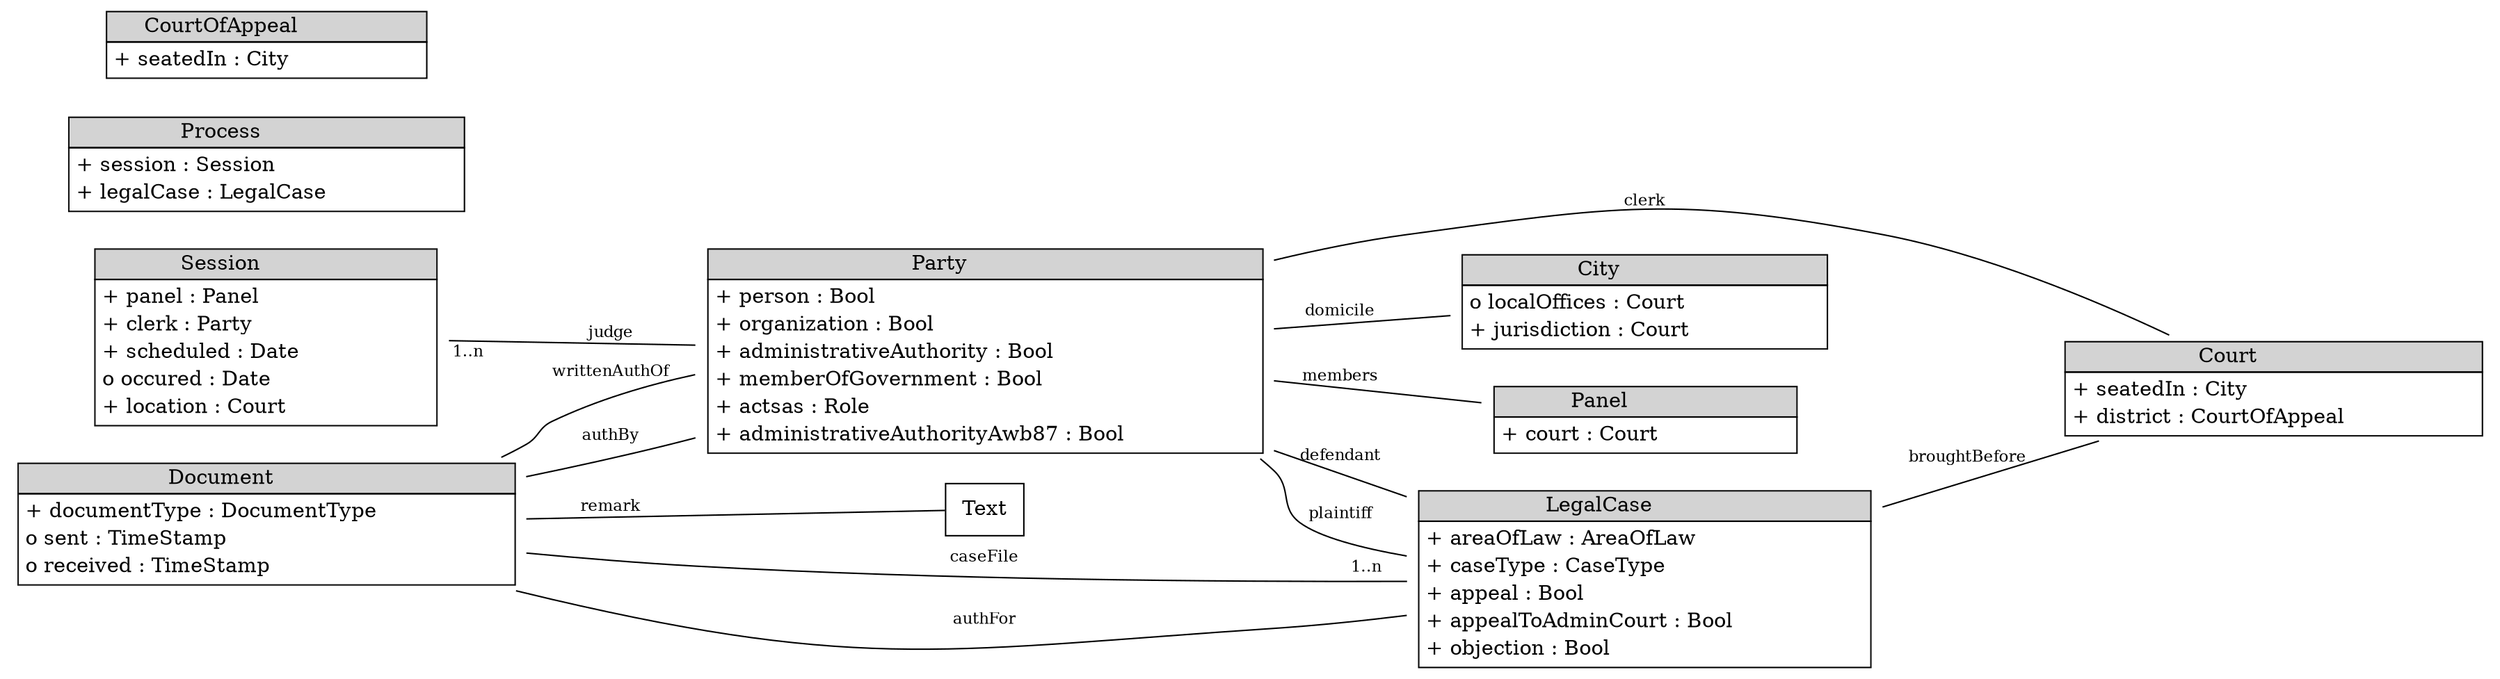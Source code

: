 digraph G {rankdir=LR;bgcolor=transparent
    edge [ 
            fontsize = 11 
    ]
    Node [shape = box] 

     P_arty [
       shape=plaintext 
       label =<
          <TABLE BGCOLOR="white" BORDER="0" CELLBORDER="1" CELLSPACING="0">
            <TR>
              <TD BGCOLOR="lightgray" ALIGN="center">Party
              </TD>
            </TR>
            <TR>
              <TD>
                <TABLE BORDER="0" CELLBORDER="0" CELLSPACING="0">
                  <TR>
                    <TD ALIGN="left">+ person : Bool
                    </TD>
                  </TR>
                  <TR>
                    <TD ALIGN="left">+ organization : Bool
                    </TD>
                  </TR>
                  <TR>
                    <TD ALIGN="left">+ administrativeAuthority : Bool
                    </TD>
                  </TR>
                  <TR>
                    <TD ALIGN="left">+ memberOfGovernment : Bool
                    </TD>
                  </TR>
                  <TR>
                    <TD ALIGN="left">+ actsas : Role
                    </TD>
                  </TR>
                  <TR>
                    <TD ALIGN="left">+ administrativeAuthorityAwb87 : Bool
                    </TD>
                  </TR>
                </TABLE>
              </TD>
            </TR>
          </TABLE>
       >
     ]
     S_ession [
       shape=plaintext 
       label =<
          <TABLE BGCOLOR="white" BORDER="0" CELLBORDER="1" CELLSPACING="0">
            <TR>
              <TD BGCOLOR="lightgray" ALIGN="center">Session
              </TD>
            </TR>
            <TR>
              <TD>
                <TABLE BORDER="0" CELLBORDER="0" CELLSPACING="0">
                  <TR>
                    <TD ALIGN="left">+ panel : Panel
                    </TD>
                  </TR>
                  <TR>
                    <TD ALIGN="left">+ clerk : Party
                    </TD>
                  </TR>
                  <TR>
                    <TD ALIGN="left">+ scheduled : Date
                    </TD>
                  </TR>
                  <TR>
                    <TD ALIGN="left">o occured : Date
                    </TD>
                  </TR>
                  <TR>
                    <TD ALIGN="left">+ location : Court
                    </TD>
                  </TR>
                </TABLE>
              </TD>
            </TR>
          </TABLE>
       >
     ]
     L_egal_C_ase [
       shape=plaintext 
       label =<
          <TABLE BGCOLOR="white" BORDER="0" CELLBORDER="1" CELLSPACING="0">
            <TR>
              <TD BGCOLOR="lightgray" ALIGN="center">LegalCase
              </TD>
            </TR>
            <TR>
              <TD>
                <TABLE BORDER="0" CELLBORDER="0" CELLSPACING="0">
                  <TR>
                    <TD ALIGN="left">+ areaOfLaw : AreaOfLaw
                    </TD>
                  </TR>
                  <TR>
                    <TD ALIGN="left">+ caseType : CaseType
                    </TD>
                  </TR>
                  <TR>
                    <TD ALIGN="left">+ appeal : Bool
                    </TD>
                  </TR>
                  <TR>
                    <TD ALIGN="left">+ appealToAdminCourt : Bool
                    </TD>
                  </TR>
                  <TR>
                    <TD ALIGN="left">+ objection : Bool
                    </TD>
                  </TR>
                </TABLE>
              </TD>
            </TR>
          </TABLE>
       >
     ]
     D_ocument [
       shape=plaintext 
       label =<
          <TABLE BGCOLOR="white" BORDER="0" CELLBORDER="1" CELLSPACING="0">
            <TR>
              <TD BGCOLOR="lightgray" ALIGN="center">Document
              </TD>
            </TR>
            <TR>
              <TD>
                <TABLE BORDER="0" CELLBORDER="0" CELLSPACING="0">
                  <TR>
                    <TD ALIGN="left">+ documentType : DocumentType
                    </TD>
                  </TR>
                  <TR>
                    <TD ALIGN="left">o sent : TimeStamp
                    </TD>
                  </TR>
                  <TR>
                    <TD ALIGN="left">o received : TimeStamp
                    </TD>
                  </TR>
                </TABLE>
              </TD>
            </TR>
          </TABLE>
       >
     ]
     C_ourt [
       shape=plaintext 
       label =<
          <TABLE BGCOLOR="white" BORDER="0" CELLBORDER="1" CELLSPACING="0">
            <TR>
              <TD BGCOLOR="lightgray" ALIGN="center">Court
              </TD>
            </TR>
            <TR>
              <TD>
                <TABLE BORDER="0" CELLBORDER="0" CELLSPACING="0">
                  <TR>
                    <TD ALIGN="left">+ seatedIn : City
                    </TD>
                  </TR>
                  <TR>
                    <TD ALIGN="left">+ district : CourtOfAppeal
                    </TD>
                  </TR>
                </TABLE>
              </TD>
            </TR>
          </TABLE>
       >
     ]
     P_rocess [
       shape=plaintext 
       label =<
          <TABLE BGCOLOR="white" BORDER="0" CELLBORDER="1" CELLSPACING="0">
            <TR>
              <TD BGCOLOR="lightgray" ALIGN="center">Process
              </TD>
            </TR>
            <TR>
              <TD>
                <TABLE BORDER="0" CELLBORDER="0" CELLSPACING="0">
                  <TR>
                    <TD ALIGN="left">+ session : Session
                    </TD>
                  </TR>
                  <TR>
                    <TD ALIGN="left">+ legalCase : LegalCase
                    </TD>
                  </TR>
                </TABLE>
              </TD>
            </TR>
          </TABLE>
       >
     ]
     C_ity [
       shape=plaintext 
       label =<
          <TABLE BGCOLOR="white" BORDER="0" CELLBORDER="1" CELLSPACING="0">
            <TR>
              <TD BGCOLOR="lightgray" ALIGN="center">City
              </TD>
            </TR>
            <TR>
              <TD>
                <TABLE BORDER="0" CELLBORDER="0" CELLSPACING="0">
                  <TR>
                    <TD ALIGN="left">o localOffices : Court
                    </TD>
                  </TR>
                  <TR>
                    <TD ALIGN="left">+ jurisdiction : Court
                    </TD>
                  </TR>
                </TABLE>
              </TD>
            </TR>
          </TABLE>
       >
     ]
     C_ourt_O_f_A_ppeal [
       shape=plaintext 
       label =<
          <TABLE BGCOLOR="white" BORDER="0" CELLBORDER="1" CELLSPACING="0">
            <TR>
              <TD BGCOLOR="lightgray" ALIGN="center">CourtOfAppeal
              </TD>
            </TR>
            <TR>
              <TD>
                <TABLE BORDER="0" CELLBORDER="0" CELLSPACING="0">
                  <TR>
                    <TD ALIGN="left">+ seatedIn : City
                    </TD>
                  </TR>
                </TABLE>
              </TD>
            </TR>
          </TABLE>
       >
     ]
     P_anel [
       shape=plaintext 
       label =<
          <TABLE BGCOLOR="white" BORDER="0" CELLBORDER="1" CELLSPACING="0">
            <TR>
              <TD BGCOLOR="lightgray" ALIGN="center">Panel
              </TD>
            </TR>
            <TR>
              <TD>
                <TABLE BORDER="0" CELLBORDER="0" CELLSPACING="0">
                  <TR>
                    <TD ALIGN="left">+ court : Court
                    </TD>
                  </TR>
                </TABLE>
              </TD>
            </TR>
          </TABLE>
       >
     ]
     T_ext [shape=box label="Text"]
      edge [ 
              arrowhead = "none" 
              arrowtail = "none" 
              headlabel = ""
              taillabel = <
  
<TABLE BORDER="0" CELLBORDER="0" CELLSPACING="0">
  <TR>
    <TD>1..n
    </TD>
  </TR>
</TABLE>
>
              label = "plaintiff" 
      ]
       L_egal_C_ase -> P_arty
      edge [ 
              arrowhead = "none" 
              arrowtail = "none" 
              headlabel = ""
              taillabel = ""
              label = "defendant" 
      ]
       P_arty -> L_egal_C_ase
      edge [ 
              arrowhead = "none" 
              arrowtail = "none" 
              headlabel = ""
              taillabel = ""
              label = "domicile" 
      ]
       P_arty -> C_ity
      edge [ 
              arrowhead = "none" 
              arrowtail = "none" 
              headlabel = ""
              taillabel = ""
              label = "writtenAuthOf" 
      ]
       D_ocument -> P_arty
      edge [ 
              arrowhead = "none" 
              arrowtail = "none" 
              headlabel = ""
              taillabel = ""
              label = "authFor" 
      ]
       D_ocument -> L_egal_C_ase
      edge [ 
              arrowhead = "none" 
              arrowtail = "none" 
              headlabel = ""
              taillabel = ""
              label = "authBy" 
      ]
       D_ocument -> P_arty
      edge [ 
              arrowhead = "none" 
              arrowtail = "none" 
              headlabel = ""
              taillabel = ""
              label = "caseFile" 
      ]
       D_ocument -> L_egal_C_ase
      edge [ 
              arrowhead = "none" 
              arrowtail = "none" 
              headlabel = ""
              taillabel = ""
              label = "members" 
      ]
       P_arty -> P_anel
      edge [ 
              arrowhead = "none" 
              arrowtail = "none" 
              headlabel = ""
              taillabel = <
  
<TABLE BORDER="0" CELLBORDER="0" CELLSPACING="0">
  <TR>
    <TD>1..n
    </TD>
  </TR>
</TABLE>
>
              label = "judge" 
      ]
       S_ession -> P_arty
      edge [ 
              arrowhead = "none" 
              arrowtail = "none" 
              headlabel = ""
              taillabel = ""
              label = "clerk" 
      ]
       C_ourt -> P_arty
      edge [ 
              arrowhead = "none" 
              arrowtail = "none" 
              headlabel = ""
              taillabel = ""
              label = "broughtBefore" 
      ]
       L_egal_C_ase -> C_ourt
      edge [ 
              arrowhead = "none" 
              arrowtail = "none" 
              headlabel = ""
              taillabel = ""
              label = "remark" 
      ]
       D_ocument -> T_ext





}
